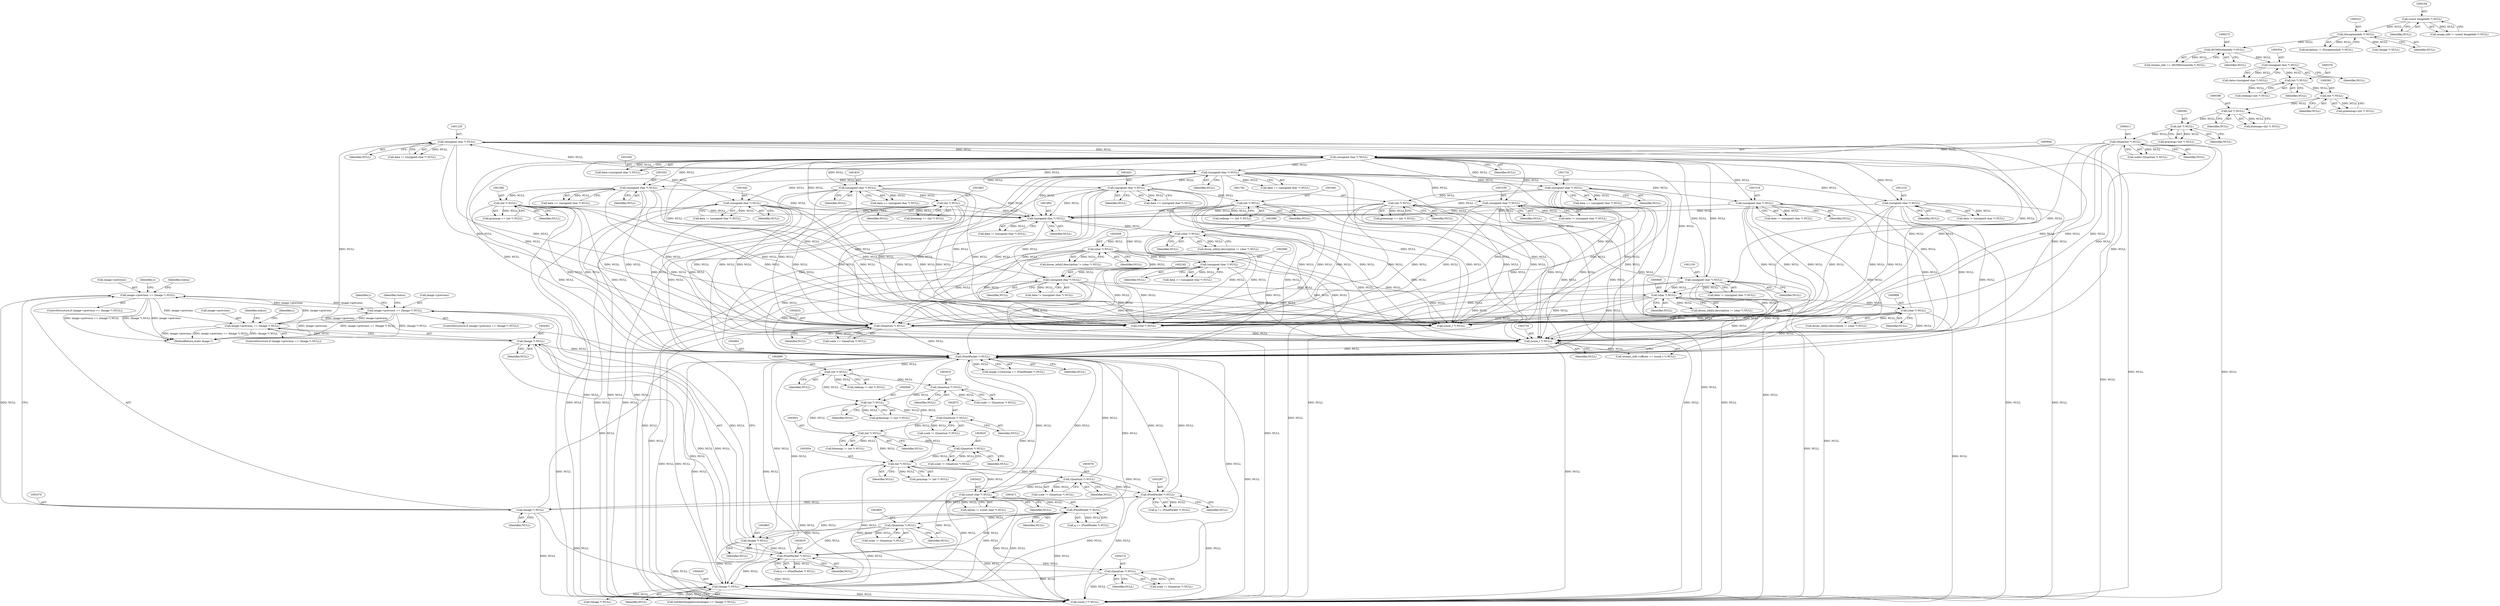 digraph "0_ImageMagick_f6e9d0d9955e85bdd7540b251cd50d598dacc5e6_8@pointer" {
"1003365" [label="(Call,image->previous == (Image *) NULL)"];
"1003860" [label="(Call,image->previous == (Image *) NULL)"];
"1004356" [label="(Call,image->previous == (Image *) NULL)"];
"1003365" [label="(Call,image->previous == (Image *) NULL)"];
"1003369" [label="(Call,(Image *) NULL)"];
"1003286" [label="(Call,(PixelPacket *) NULL)"];
"1003053" [label="(Call,(int *) NULL)"];
"1003024" [label="(Call,(Quantum *) NULL)"];
"1003000" [label="(Call,(int *) NULL)"];
"1002947" [label="(Call,(int *) NULL)"];
"1002918" [label="(Call,(Quantum *) NULL)"];
"1002894" [label="(Call,(int *) NULL)"];
"1002860" [label="(Call,(PixelPacket *) NULL)"];
"1001128" [label="(Call,(unsigned char *) NULL)"];
"1000943" [label="(Call,(unsigned char *) NULL)"];
"1002181" [label="(Call,(unsigned char *) NULL)"];
"1001964" [label="(Call,(unsigned char *) NULL)"];
"1001941" [label="(Call,(unsigned char *) NULL)"];
"1001044" [label="(Call,(unsigned char *) NULL)"];
"1001581" [label="(Call,(int *) NULL)"];
"1001551" [label="(Call,(unsigned char *) NULL)"];
"1001535" [label="(Call,(unsigned char *) NULL)"];
"1001761" [label="(Call,(int *) NULL)"];
"1001731" [label="(Call,(unsigned char *) NULL)"];
"1001832" [label="(Call,(unsigned char *) NULL)"];
"1001215" [label="(Call,(unsigned char *) NULL)"];
"1001518" [label="(Call,(unsigned char *) NULL)"];
"1001660" [label="(Call,(int *) NULL)"];
"1001630" [label="(Call,(unsigned char *) NULL)"];
"1001862" [label="(Call,(int *) NULL)"];
"1002089" [label="(Call,(unsigned char *) NULL)"];
"1002008" [label="(Call,(char *) NULL)"];
"1001979" [label="(Call,(char *) NULL)"];
"1001149" [label="(Call,(unsigned char *) NULL)"];
"1000410" [label="(Call,(Quantum *) NULL)"];
"1000390" [label="(Call,(int *) NULL)"];
"1000385" [label="(Call,(int *) NULL)"];
"1000380" [label="(Call,(int *) NULL)"];
"1000375" [label="(Call,(int *) NULL)"];
"1000353" [label="(Call,(unsigned char *) NULL)"];
"1000274" [label="(Call,(DCMStreamInfo *) NULL)"];
"1000220" [label="(Call,(ExceptionInfo *) NULL)"];
"1000193" [label="(Call,(const ImageInfo *) NULL)"];
"1000898" [label="(Call,(char *) NULL)"];
"1000848" [label="(Call,(char *) NULL)"];
"1003421" [label="(Call,(const char *) NULL)"];
"1003077" [label="(Call,(Quantum *) NULL)"];
"1004360" [label="(Call,(Image *) NULL)"];
"1003918" [label="(Call,(PixelPacket *) NULL)"];
"1003864" [label="(Call,(Image *) NULL)"];
"1003470" [label="(Call,(PixelPacket *) NULL)"];
"1003804" [label="(Call,(Quantum *) NULL)"];
"1004273" [label="(Call,(Quantum *) NULL)"];
"1002734" [label="(Call,(ssize_t *) NULL)"];
"1002622" [label="(Call,(Quantum *) NULL)"];
"1004442" [label="(Call,(Image *) NULL)"];
"1002971" [label="(Call,(Quantum *) NULL)"];
"1001217" [label="(Identifier,NULL)"];
"1000943" [label="(Call,(unsigned char *) NULL)"];
"1000195" [label="(Identifier,NULL)"];
"1004444" [label="(Identifier,NULL)"];
"1001941" [label="(Call,(unsigned char *) NULL)"];
"1000351" [label="(Call,data=(unsigned char *) NULL)"];
"1003371" [label="(Identifier,NULL)"];
"1001520" [label="(Identifier,NULL)"];
"1000387" [label="(Identifier,NULL)"];
"1004442" [label="(Call,(Image *) NULL)"];
"1001537" [label="(Identifier,NULL)"];
"1001215" [label="(Call,(unsigned char *) NULL)"];
"1000373" [label="(Call,redmap=(int *) NULL)"];
"1002856" [label="(Call,image->colormap == (PixelPacket *) NULL)"];
"1001579" [label="(Call,graymap == (int *) NULL)"];
"1000218" [label="(Call,exception != (ExceptionInfo *) NULL)"];
"1001763" [label="(Identifier,NULL)"];
"1001943" [label="(Identifier,NULL)"];
"1001130" [label="(Identifier,NULL)"];
"1000377" [label="(Identifier,NULL)"];
"1003802" [label="(Call,scale != (Quantum *) NULL)"];
"1001551" [label="(Call,(unsigned char *) NULL)"];
"1003284" [label="(Call,q == (PixelPacket *) NULL)"];
"1001979" [label="(Call,(char *) NULL)"];
"1003079" [label="(Identifier,NULL)"];
"1002916" [label="(Call,scale != (Quantum *) NULL)"];
"1003454" [label="(Identifier,y)"];
"1000410" [label="(Call,(Quantum *) NULL)"];
"1000272" [label="(Call,stream_info == (DCMStreamInfo *) NULL)"];
"1001966" [label="(Identifier,NULL)"];
"1000276" [label="(Identifier,NULL)"];
"1003075" [label="(Call,scale != (Quantum *) NULL)"];
"1002892" [label="(Call,redmap != (int *) NULL)"];
"1001147" [label="(Call,data != (unsigned char *) NULL)"];
"1001759" [label="(Call,greenmap == (int *) NULL)"];
"1001964" [label="(Call,(unsigned char *) NULL)"];
"1000392" [label="(Identifier,NULL)"];
"1000385" [label="(Call,(int *) NULL)"];
"1001973" [label="(Call,dicom_info[i].description != (char *) NULL)"];
"1003077" [label="(Call,(Quantum *) NULL)"];
"1000375" [label="(Call,(int *) NULL)"];
"1000191" [label="(Call,image_info != (const ImageInfo *) NULL)"];
"1001044" [label="(Call,(unsigned char *) NULL)"];
"1001632" [label="(Identifier,NULL)"];
"1003026" [label="(Identifier,NULL)"];
"1001042" [label="(Call,data == (unsigned char *) NULL)"];
"1000842" [label="(Call,dicom_info[i].description != (char *) NULL)"];
"1003918" [label="(Call,(PixelPacket *) NULL)"];
"1004360" [label="(Call,(Image *) NULL)"];
"1002998" [label="(Call,bluemap != (int *) NULL)"];
"1001731" [label="(Call,(unsigned char *) NULL)"];
"1003423" [label="(Identifier,NULL)"];
"1001761" [label="(Call,(int *) NULL)"];
"1001535" [label="(Call,(unsigned char *) NULL)"];
"1000941" [label="(Call,data=(unsigned char *) NULL)"];
"1002949" [label="(Identifier,NULL)"];
"1000193" [label="(Call,(const ImageInfo *) NULL)"];
"1003365" [label="(Call,image->previous == (Image *) NULL)"];
"1003916" [label="(Call,q == (PixelPacket *) NULL)"];
"1000390" [label="(Call,(int *) NULL)"];
"1003364" [label="(ControlStructure,if (image->previous == (Image *) NULL))"];
"1002089" [label="(Call,(unsigned char *) NULL)"];
"1001862" [label="(Call,(int *) NULL)"];
"1002969" [label="(Call,scale != (Quantum *) NULL)"];
"1002945" [label="(Call,greenmap != (int *) NULL)"];
"1000353" [label="(Call,(unsigned char *) NULL)"];
"1001864" [label="(Identifier,NULL)"];
"1003421" [label="(Call,(const char *) NULL)"];
"1001981" [label="(Identifier,NULL)"];
"1001658" [label="(Call,redmap == (int *) NULL)"];
"1000383" [label="(Call,bluemap=(int *) NULL)"];
"1004362" [label="(Identifier,NULL)"];
"1001832" [label="(Call,(unsigned char *) NULL)"];
"1000900" [label="(Identifier,NULL)"];
"1002620" [label="(Call,scale == (Quantum *) NULL)"];
"1000250" [label="(Call,(Image *) NULL)"];
"1002894" [label="(Call,(int *) NULL)"];
"1002008" [label="(Call,(char *) NULL)"];
"1000382" [label="(Identifier,NULL)"];
"1003806" [label="(Identifier,NULL)"];
"1000222" [label="(Identifier,NULL)"];
"1003804" [label="(Call,(Quantum *) NULL)"];
"1002392" [label="(Call,(void *) NULL)"];
"1003869" [label="(Identifier,status)"];
"1003920" [label="(Identifier,NULL)"];
"1001553" [label="(Identifier,NULL)"];
"1001046" [label="(Identifier,NULL)"];
"1003472" [label="(Identifier,NULL)"];
"1000850" [label="(Identifier,NULL)"];
"1003861" [label="(Call,image->previous)"];
"1003000" [label="(Call,(int *) NULL)"];
"1003022" [label="(Call,scale != (Quantum *) NULL)"];
"1001834" [label="(Identifier,NULL)"];
"1001860" [label="(Call,bluemap == (int *) NULL)"];
"1004355" [label="(ControlStructure,if (image->previous == (Image *) NULL))"];
"1001830" [label="(Call,data == (unsigned char *) NULL)"];
"1004365" [label="(Identifier,status)"];
"1000898" [label="(Call,(char *) NULL)"];
"1002947" [label="(Call,(int *) NULL)"];
"1001729" [label="(Call,data == (unsigned char *) NULL)"];
"1000274" [label="(Call,(DCMStreamInfo *) NULL)"];
"1002183" [label="(Identifier,NULL)"];
"1003002" [label="(Identifier,NULL)"];
"1003902" [label="(Identifier,y)"];
"1001128" [label="(Call,(unsigned char *) NULL)"];
"1002010" [label="(Identifier,NULL)"];
"1003419" [label="(Call,option != (const char *) NULL)"];
"1003286" [label="(Call,(PixelPacket *) NULL)"];
"1002860" [label="(Call,(PixelPacket *) NULL)"];
"1001126" [label="(Call,data != (unsigned char *) NULL)"];
"1003374" [label="(Identifier,status)"];
"1001581" [label="(Call,(int *) NULL)"];
"1001151" [label="(Identifier,NULL)"];
"1000408" [label="(Call,scale=(Quantum *) NULL)"];
"1000892" [label="(Call,dicom_info[i].description != (char *) NULL)"];
"1002002" [label="(Call,dicom_info[i].description != (char *) NULL)"];
"1004357" [label="(Call,image->previous)"];
"1002087" [label="(Call,data == (unsigned char *) NULL)"];
"1001660" [label="(Call,(int *) NULL)"];
"1002622" [label="(Call,(Quantum *) NULL)"];
"1001533" [label="(Call,data != (unsigned char *) NULL)"];
"1003468" [label="(Call,q == (PixelPacket *) NULL)"];
"1001518" [label="(Call,(unsigned char *) NULL)"];
"1000412" [label="(Identifier,NULL)"];
"1001583" [label="(Identifier,NULL)"];
"1002896" [label="(Identifier,NULL)"];
"1002973" [label="(Identifier,NULL)"];
"1003055" [label="(Identifier,NULL)"];
"1000848" [label="(Call,(char *) NULL)"];
"1001662" [label="(Identifier,NULL)"];
"1003288" [label="(Identifier,NULL)"];
"1004356" [label="(Call,image->previous == (Image *) NULL)"];
"1002179" [label="(Call,data != (unsigned char *) NULL)"];
"1003366" [label="(Call,image->previous)"];
"1003369" [label="(Call,(Image *) NULL)"];
"1000220" [label="(Call,(ExceptionInfo *) NULL)"];
"1004271" [label="(Call,scale != (Quantum *) NULL)"];
"1004563" [label="(MethodReturn,static Image *)"];
"1003860" [label="(Call,image->previous == (Image *) NULL)"];
"1000380" [label="(Call,(int *) NULL)"];
"1001962" [label="(Call,data != (unsigned char *) NULL)"];
"1002331" [label="(Call,(ssize_t *) NULL)"];
"1001213" [label="(Call,data != (unsigned char *) NULL)"];
"1002730" [label="(Call,stream_info->offsets == (ssize_t *) NULL)"];
"1001549" [label="(Call,data == (unsigned char *) NULL)"];
"1002624" [label="(Identifier,NULL)"];
"1003859" [label="(ControlStructure,if (image->previous == (Image *) NULL))"];
"1004275" [label="(Identifier,NULL)"];
"1002736" [label="(Identifier,NULL)"];
"1000355" [label="(Identifier,NULL)"];
"1000945" [label="(Identifier,NULL)"];
"1001733" [label="(Identifier,NULL)"];
"1000378" [label="(Call,greenmap=(int *) NULL)"];
"1004439" [label="(Call,GetNextImageInList(image) == (Image *) NULL)"];
"1003270" [label="(Identifier,y)"];
"1004477" [label="(Call,(ssize_t *) NULL)"];
"1003470" [label="(Call,(PixelPacket *) NULL)"];
"1002091" [label="(Identifier,NULL)"];
"1001149" [label="(Call,(unsigned char *) NULL)"];
"1003864" [label="(Call,(Image *) NULL)"];
"1000388" [label="(Call,graymap=(int *) NULL)"];
"1004451" [label="(Call,(Image *) NULL)"];
"1002862" [label="(Identifier,NULL)"];
"1003024" [label="(Call,(Quantum *) NULL)"];
"1002920" [label="(Identifier,NULL)"];
"1001630" [label="(Call,(unsigned char *) NULL)"];
"1002971" [label="(Call,(Quantum *) NULL)"];
"1001939" [label="(Call,data != (unsigned char *) NULL)"];
"1003866" [label="(Identifier,NULL)"];
"1001628" [label="(Call,data == (unsigned char *) NULL)"];
"1003053" [label="(Call,(int *) NULL)"];
"1002734" [label="(Call,(ssize_t *) NULL)"];
"1001516" [label="(Call,data != (unsigned char *) NULL)"];
"1003051" [label="(Call,graymap != (int *) NULL)"];
"1002181" [label="(Call,(unsigned char *) NULL)"];
"1002918" [label="(Call,(Quantum *) NULL)"];
"1004273" [label="(Call,(Quantum *) NULL)"];
"1003365" -> "1003364"  [label="AST: "];
"1003365" -> "1003369"  [label="CFG: "];
"1003366" -> "1003365"  [label="AST: "];
"1003369" -> "1003365"  [label="AST: "];
"1003374" -> "1003365"  [label="CFG: "];
"1003270" -> "1003365"  [label="CFG: "];
"1003365" -> "1004563"  [label="DDG: image->previous == (Image *) NULL"];
"1003365" -> "1004563"  [label="DDG: (Image *) NULL"];
"1003365" -> "1004563"  [label="DDG: image->previous"];
"1003860" -> "1003365"  [label="DDG: image->previous"];
"1004356" -> "1003365"  [label="DDG: image->previous"];
"1003369" -> "1003365"  [label="DDG: NULL"];
"1003365" -> "1003860"  [label="DDG: image->previous"];
"1003365" -> "1004356"  [label="DDG: image->previous"];
"1003860" -> "1003859"  [label="AST: "];
"1003860" -> "1003864"  [label="CFG: "];
"1003861" -> "1003860"  [label="AST: "];
"1003864" -> "1003860"  [label="AST: "];
"1003869" -> "1003860"  [label="CFG: "];
"1003454" -> "1003860"  [label="CFG: "];
"1003860" -> "1004563"  [label="DDG: image->previous"];
"1003860" -> "1004563"  [label="DDG: image->previous == (Image *) NULL"];
"1003860" -> "1004563"  [label="DDG: (Image *) NULL"];
"1004356" -> "1003860"  [label="DDG: image->previous"];
"1003864" -> "1003860"  [label="DDG: NULL"];
"1003860" -> "1004356"  [label="DDG: image->previous"];
"1004356" -> "1004355"  [label="AST: "];
"1004356" -> "1004360"  [label="CFG: "];
"1004357" -> "1004356"  [label="AST: "];
"1004360" -> "1004356"  [label="AST: "];
"1004365" -> "1004356"  [label="CFG: "];
"1003902" -> "1004356"  [label="CFG: "];
"1004356" -> "1004563"  [label="DDG: image->previous == (Image *) NULL"];
"1004356" -> "1004563"  [label="DDG: (Image *) NULL"];
"1004356" -> "1004563"  [label="DDG: image->previous"];
"1004360" -> "1004356"  [label="DDG: NULL"];
"1003369" -> "1003371"  [label="CFG: "];
"1003370" -> "1003369"  [label="AST: "];
"1003371" -> "1003369"  [label="AST: "];
"1003369" -> "1002860"  [label="DDG: NULL"];
"1003369" -> "1003286"  [label="DDG: NULL"];
"1003286" -> "1003369"  [label="DDG: NULL"];
"1003369" -> "1004442"  [label="DDG: NULL"];
"1003369" -> "1004477"  [label="DDG: NULL"];
"1003286" -> "1003284"  [label="AST: "];
"1003286" -> "1003288"  [label="CFG: "];
"1003287" -> "1003286"  [label="AST: "];
"1003288" -> "1003286"  [label="AST: "];
"1003284" -> "1003286"  [label="CFG: "];
"1003286" -> "1002860"  [label="DDG: NULL"];
"1003286" -> "1003284"  [label="DDG: NULL"];
"1003053" -> "1003286"  [label="DDG: NULL"];
"1002860" -> "1003286"  [label="DDG: NULL"];
"1003077" -> "1003286"  [label="DDG: NULL"];
"1003286" -> "1004442"  [label="DDG: NULL"];
"1003286" -> "1004477"  [label="DDG: NULL"];
"1003053" -> "1003051"  [label="AST: "];
"1003053" -> "1003055"  [label="CFG: "];
"1003054" -> "1003053"  [label="AST: "];
"1003055" -> "1003053"  [label="AST: "];
"1003051" -> "1003053"  [label="CFG: "];
"1003053" -> "1002860"  [label="DDG: NULL"];
"1003053" -> "1003051"  [label="DDG: NULL"];
"1003024" -> "1003053"  [label="DDG: NULL"];
"1003000" -> "1003053"  [label="DDG: NULL"];
"1003053" -> "1003077"  [label="DDG: NULL"];
"1003053" -> "1003421"  [label="DDG: NULL"];
"1003053" -> "1004442"  [label="DDG: NULL"];
"1003053" -> "1004477"  [label="DDG: NULL"];
"1003024" -> "1003022"  [label="AST: "];
"1003024" -> "1003026"  [label="CFG: "];
"1003025" -> "1003024"  [label="AST: "];
"1003026" -> "1003024"  [label="AST: "];
"1003022" -> "1003024"  [label="CFG: "];
"1003024" -> "1003022"  [label="DDG: NULL"];
"1003000" -> "1003024"  [label="DDG: NULL"];
"1003000" -> "1002998"  [label="AST: "];
"1003000" -> "1003002"  [label="CFG: "];
"1003001" -> "1003000"  [label="AST: "];
"1003002" -> "1003000"  [label="AST: "];
"1002998" -> "1003000"  [label="CFG: "];
"1003000" -> "1002998"  [label="DDG: NULL"];
"1002947" -> "1003000"  [label="DDG: NULL"];
"1002971" -> "1003000"  [label="DDG: NULL"];
"1002947" -> "1002945"  [label="AST: "];
"1002947" -> "1002949"  [label="CFG: "];
"1002948" -> "1002947"  [label="AST: "];
"1002949" -> "1002947"  [label="AST: "];
"1002945" -> "1002947"  [label="CFG: "];
"1002947" -> "1002945"  [label="DDG: NULL"];
"1002918" -> "1002947"  [label="DDG: NULL"];
"1002894" -> "1002947"  [label="DDG: NULL"];
"1002947" -> "1002971"  [label="DDG: NULL"];
"1002918" -> "1002916"  [label="AST: "];
"1002918" -> "1002920"  [label="CFG: "];
"1002919" -> "1002918"  [label="AST: "];
"1002920" -> "1002918"  [label="AST: "];
"1002916" -> "1002918"  [label="CFG: "];
"1002918" -> "1002916"  [label="DDG: NULL"];
"1002894" -> "1002918"  [label="DDG: NULL"];
"1002894" -> "1002892"  [label="AST: "];
"1002894" -> "1002896"  [label="CFG: "];
"1002895" -> "1002894"  [label="AST: "];
"1002896" -> "1002894"  [label="AST: "];
"1002892" -> "1002894"  [label="CFG: "];
"1002894" -> "1002892"  [label="DDG: NULL"];
"1002860" -> "1002894"  [label="DDG: NULL"];
"1002860" -> "1002856"  [label="AST: "];
"1002860" -> "1002862"  [label="CFG: "];
"1002861" -> "1002860"  [label="AST: "];
"1002862" -> "1002860"  [label="AST: "];
"1002856" -> "1002860"  [label="CFG: "];
"1002860" -> "1002856"  [label="DDG: NULL"];
"1001128" -> "1002860"  [label="DDG: NULL"];
"1003421" -> "1002860"  [label="DDG: NULL"];
"1000410" -> "1002860"  [label="DDG: NULL"];
"1001581" -> "1002860"  [label="DDG: NULL"];
"1001832" -> "1002860"  [label="DDG: NULL"];
"1004360" -> "1002860"  [label="DDG: NULL"];
"1003804" -> "1002860"  [label="DDG: NULL"];
"1002734" -> "1002860"  [label="DDG: NULL"];
"1004442" -> "1002860"  [label="DDG: NULL"];
"1001215" -> "1002860"  [label="DDG: NULL"];
"1001731" -> "1002860"  [label="DDG: NULL"];
"1001941" -> "1002860"  [label="DDG: NULL"];
"1002181" -> "1002860"  [label="DDG: NULL"];
"1002089" -> "1002860"  [label="DDG: NULL"];
"1003918" -> "1002860"  [label="DDG: NULL"];
"1000848" -> "1002860"  [label="DDG: NULL"];
"1001518" -> "1002860"  [label="DDG: NULL"];
"1001660" -> "1002860"  [label="DDG: NULL"];
"1003864" -> "1002860"  [label="DDG: NULL"];
"1001149" -> "1002860"  [label="DDG: NULL"];
"1002008" -> "1002860"  [label="DDG: NULL"];
"1001862" -> "1002860"  [label="DDG: NULL"];
"1001630" -> "1002860"  [label="DDG: NULL"];
"1001535" -> "1002860"  [label="DDG: NULL"];
"1004273" -> "1002860"  [label="DDG: NULL"];
"1001761" -> "1002860"  [label="DDG: NULL"];
"1003470" -> "1002860"  [label="DDG: NULL"];
"1002622" -> "1002860"  [label="DDG: NULL"];
"1000898" -> "1002860"  [label="DDG: NULL"];
"1001979" -> "1002860"  [label="DDG: NULL"];
"1000943" -> "1002860"  [label="DDG: NULL"];
"1003077" -> "1002860"  [label="DDG: NULL"];
"1001044" -> "1002860"  [label="DDG: NULL"];
"1001551" -> "1002860"  [label="DDG: NULL"];
"1002860" -> "1003421"  [label="DDG: NULL"];
"1002860" -> "1004442"  [label="DDG: NULL"];
"1002860" -> "1004477"  [label="DDG: NULL"];
"1001128" -> "1001126"  [label="AST: "];
"1001128" -> "1001130"  [label="CFG: "];
"1001129" -> "1001128"  [label="AST: "];
"1001130" -> "1001128"  [label="AST: "];
"1001126" -> "1001128"  [label="CFG: "];
"1001128" -> "1000848"  [label="DDG: NULL"];
"1001128" -> "1000943"  [label="DDG: NULL"];
"1001128" -> "1001126"  [label="DDG: NULL"];
"1000943" -> "1001128"  [label="DDG: NULL"];
"1001044" -> "1001128"  [label="DDG: NULL"];
"1001128" -> "1002331"  [label="DDG: NULL"];
"1001128" -> "1002392"  [label="DDG: NULL"];
"1001128" -> "1002622"  [label="DDG: NULL"];
"1001128" -> "1002734"  [label="DDG: NULL"];
"1001128" -> "1004477"  [label="DDG: NULL"];
"1000943" -> "1000941"  [label="AST: "];
"1000943" -> "1000945"  [label="CFG: "];
"1000944" -> "1000943"  [label="AST: "];
"1000945" -> "1000943"  [label="AST: "];
"1000941" -> "1000943"  [label="CFG: "];
"1000943" -> "1000848"  [label="DDG: NULL"];
"1000943" -> "1000941"  [label="DDG: NULL"];
"1002181" -> "1000943"  [label="DDG: NULL"];
"1001149" -> "1000943"  [label="DDG: NULL"];
"1000410" -> "1000943"  [label="DDG: NULL"];
"1000898" -> "1000943"  [label="DDG: NULL"];
"1000943" -> "1001044"  [label="DDG: NULL"];
"1000943" -> "1001149"  [label="DDG: NULL"];
"1000943" -> "1001215"  [label="DDG: NULL"];
"1000943" -> "1001518"  [label="DDG: NULL"];
"1000943" -> "1001535"  [label="DDG: NULL"];
"1000943" -> "1001551"  [label="DDG: NULL"];
"1000943" -> "1001630"  [label="DDG: NULL"];
"1000943" -> "1001731"  [label="DDG: NULL"];
"1000943" -> "1001832"  [label="DDG: NULL"];
"1000943" -> "1001941"  [label="DDG: NULL"];
"1000943" -> "1001964"  [label="DDG: NULL"];
"1000943" -> "1002331"  [label="DDG: NULL"];
"1000943" -> "1002392"  [label="DDG: NULL"];
"1000943" -> "1002622"  [label="DDG: NULL"];
"1000943" -> "1002734"  [label="DDG: NULL"];
"1000943" -> "1004477"  [label="DDG: NULL"];
"1002181" -> "1002179"  [label="AST: "];
"1002181" -> "1002183"  [label="CFG: "];
"1002182" -> "1002181"  [label="AST: "];
"1002183" -> "1002181"  [label="AST: "];
"1002179" -> "1002181"  [label="CFG: "];
"1002181" -> "1000848"  [label="DDG: NULL"];
"1002181" -> "1002179"  [label="DDG: NULL"];
"1001964" -> "1002181"  [label="DDG: NULL"];
"1002089" -> "1002181"  [label="DDG: NULL"];
"1002008" -> "1002181"  [label="DDG: NULL"];
"1002181" -> "1002331"  [label="DDG: NULL"];
"1002181" -> "1002392"  [label="DDG: NULL"];
"1002181" -> "1002622"  [label="DDG: NULL"];
"1002181" -> "1002734"  [label="DDG: NULL"];
"1002181" -> "1004477"  [label="DDG: NULL"];
"1001964" -> "1001962"  [label="AST: "];
"1001964" -> "1001966"  [label="CFG: "];
"1001965" -> "1001964"  [label="AST: "];
"1001966" -> "1001964"  [label="AST: "];
"1001962" -> "1001964"  [label="CFG: "];
"1001964" -> "1001962"  [label="DDG: NULL"];
"1001941" -> "1001964"  [label="DDG: NULL"];
"1001581" -> "1001964"  [label="DDG: NULL"];
"1001535" -> "1001964"  [label="DDG: NULL"];
"1001761" -> "1001964"  [label="DDG: NULL"];
"1001832" -> "1001964"  [label="DDG: NULL"];
"1001215" -> "1001964"  [label="DDG: NULL"];
"1001731" -> "1001964"  [label="DDG: NULL"];
"1001518" -> "1001964"  [label="DDG: NULL"];
"1001660" -> "1001964"  [label="DDG: NULL"];
"1001862" -> "1001964"  [label="DDG: NULL"];
"1001630" -> "1001964"  [label="DDG: NULL"];
"1001044" -> "1001964"  [label="DDG: NULL"];
"1001551" -> "1001964"  [label="DDG: NULL"];
"1001964" -> "1001979"  [label="DDG: NULL"];
"1001964" -> "1002089"  [label="DDG: NULL"];
"1001941" -> "1001939"  [label="AST: "];
"1001941" -> "1001943"  [label="CFG: "];
"1001942" -> "1001941"  [label="AST: "];
"1001943" -> "1001941"  [label="AST: "];
"1001939" -> "1001941"  [label="CFG: "];
"1001941" -> "1001939"  [label="DDG: NULL"];
"1001044" -> "1001941"  [label="DDG: NULL"];
"1001941" -> "1002331"  [label="DDG: NULL"];
"1001941" -> "1002392"  [label="DDG: NULL"];
"1001941" -> "1002622"  [label="DDG: NULL"];
"1001941" -> "1002734"  [label="DDG: NULL"];
"1001941" -> "1004477"  [label="DDG: NULL"];
"1001044" -> "1001042"  [label="AST: "];
"1001044" -> "1001046"  [label="CFG: "];
"1001045" -> "1001044"  [label="AST: "];
"1001046" -> "1001044"  [label="AST: "];
"1001042" -> "1001044"  [label="CFG: "];
"1001044" -> "1001042"  [label="DDG: NULL"];
"1001044" -> "1001149"  [label="DDG: NULL"];
"1001044" -> "1001215"  [label="DDG: NULL"];
"1001044" -> "1001518"  [label="DDG: NULL"];
"1001044" -> "1001535"  [label="DDG: NULL"];
"1001044" -> "1001551"  [label="DDG: NULL"];
"1001044" -> "1001630"  [label="DDG: NULL"];
"1001044" -> "1001731"  [label="DDG: NULL"];
"1001044" -> "1001832"  [label="DDG: NULL"];
"1001044" -> "1002331"  [label="DDG: NULL"];
"1001044" -> "1002392"  [label="DDG: NULL"];
"1001044" -> "1002622"  [label="DDG: NULL"];
"1001044" -> "1002734"  [label="DDG: NULL"];
"1001044" -> "1004477"  [label="DDG: NULL"];
"1001581" -> "1001579"  [label="AST: "];
"1001581" -> "1001583"  [label="CFG: "];
"1001582" -> "1001581"  [label="AST: "];
"1001583" -> "1001581"  [label="AST: "];
"1001579" -> "1001581"  [label="CFG: "];
"1001581" -> "1001579"  [label="DDG: NULL"];
"1001551" -> "1001581"  [label="DDG: NULL"];
"1001581" -> "1002331"  [label="DDG: NULL"];
"1001581" -> "1002392"  [label="DDG: NULL"];
"1001581" -> "1002622"  [label="DDG: NULL"];
"1001581" -> "1002734"  [label="DDG: NULL"];
"1001581" -> "1004477"  [label="DDG: NULL"];
"1001551" -> "1001549"  [label="AST: "];
"1001551" -> "1001553"  [label="CFG: "];
"1001552" -> "1001551"  [label="AST: "];
"1001553" -> "1001551"  [label="AST: "];
"1001549" -> "1001551"  [label="CFG: "];
"1001551" -> "1001549"  [label="DDG: NULL"];
"1001551" -> "1002331"  [label="DDG: NULL"];
"1001551" -> "1002392"  [label="DDG: NULL"];
"1001551" -> "1002622"  [label="DDG: NULL"];
"1001551" -> "1002734"  [label="DDG: NULL"];
"1001551" -> "1004477"  [label="DDG: NULL"];
"1001535" -> "1001533"  [label="AST: "];
"1001535" -> "1001537"  [label="CFG: "];
"1001536" -> "1001535"  [label="AST: "];
"1001537" -> "1001535"  [label="AST: "];
"1001533" -> "1001535"  [label="CFG: "];
"1001535" -> "1001533"  [label="DDG: NULL"];
"1001535" -> "1002331"  [label="DDG: NULL"];
"1001535" -> "1002392"  [label="DDG: NULL"];
"1001535" -> "1002622"  [label="DDG: NULL"];
"1001535" -> "1002734"  [label="DDG: NULL"];
"1001535" -> "1004477"  [label="DDG: NULL"];
"1001761" -> "1001759"  [label="AST: "];
"1001761" -> "1001763"  [label="CFG: "];
"1001762" -> "1001761"  [label="AST: "];
"1001763" -> "1001761"  [label="AST: "];
"1001759" -> "1001761"  [label="CFG: "];
"1001761" -> "1001759"  [label="DDG: NULL"];
"1001731" -> "1001761"  [label="DDG: NULL"];
"1001761" -> "1002331"  [label="DDG: NULL"];
"1001761" -> "1002392"  [label="DDG: NULL"];
"1001761" -> "1002622"  [label="DDG: NULL"];
"1001761" -> "1002734"  [label="DDG: NULL"];
"1001761" -> "1004477"  [label="DDG: NULL"];
"1001731" -> "1001729"  [label="AST: "];
"1001731" -> "1001733"  [label="CFG: "];
"1001732" -> "1001731"  [label="AST: "];
"1001733" -> "1001731"  [label="AST: "];
"1001729" -> "1001731"  [label="CFG: "];
"1001731" -> "1001729"  [label="DDG: NULL"];
"1001731" -> "1002331"  [label="DDG: NULL"];
"1001731" -> "1002392"  [label="DDG: NULL"];
"1001731" -> "1002622"  [label="DDG: NULL"];
"1001731" -> "1002734"  [label="DDG: NULL"];
"1001731" -> "1004477"  [label="DDG: NULL"];
"1001832" -> "1001830"  [label="AST: "];
"1001832" -> "1001834"  [label="CFG: "];
"1001833" -> "1001832"  [label="AST: "];
"1001834" -> "1001832"  [label="AST: "];
"1001830" -> "1001832"  [label="CFG: "];
"1001832" -> "1001830"  [label="DDG: NULL"];
"1001832" -> "1001862"  [label="DDG: NULL"];
"1001832" -> "1002331"  [label="DDG: NULL"];
"1001832" -> "1002392"  [label="DDG: NULL"];
"1001832" -> "1002622"  [label="DDG: NULL"];
"1001832" -> "1002734"  [label="DDG: NULL"];
"1001832" -> "1004477"  [label="DDG: NULL"];
"1001215" -> "1001213"  [label="AST: "];
"1001215" -> "1001217"  [label="CFG: "];
"1001216" -> "1001215"  [label="AST: "];
"1001217" -> "1001215"  [label="AST: "];
"1001213" -> "1001215"  [label="CFG: "];
"1001215" -> "1001213"  [label="DDG: NULL"];
"1001215" -> "1002331"  [label="DDG: NULL"];
"1001215" -> "1002392"  [label="DDG: NULL"];
"1001215" -> "1002622"  [label="DDG: NULL"];
"1001215" -> "1002734"  [label="DDG: NULL"];
"1001215" -> "1004477"  [label="DDG: NULL"];
"1001518" -> "1001516"  [label="AST: "];
"1001518" -> "1001520"  [label="CFG: "];
"1001519" -> "1001518"  [label="AST: "];
"1001520" -> "1001518"  [label="AST: "];
"1001516" -> "1001518"  [label="CFG: "];
"1001518" -> "1001516"  [label="DDG: NULL"];
"1001518" -> "1002331"  [label="DDG: NULL"];
"1001518" -> "1002392"  [label="DDG: NULL"];
"1001518" -> "1002622"  [label="DDG: NULL"];
"1001518" -> "1002734"  [label="DDG: NULL"];
"1001518" -> "1004477"  [label="DDG: NULL"];
"1001660" -> "1001658"  [label="AST: "];
"1001660" -> "1001662"  [label="CFG: "];
"1001661" -> "1001660"  [label="AST: "];
"1001662" -> "1001660"  [label="AST: "];
"1001658" -> "1001660"  [label="CFG: "];
"1001660" -> "1001658"  [label="DDG: NULL"];
"1001630" -> "1001660"  [label="DDG: NULL"];
"1001660" -> "1002331"  [label="DDG: NULL"];
"1001660" -> "1002392"  [label="DDG: NULL"];
"1001660" -> "1002622"  [label="DDG: NULL"];
"1001660" -> "1002734"  [label="DDG: NULL"];
"1001660" -> "1004477"  [label="DDG: NULL"];
"1001630" -> "1001628"  [label="AST: "];
"1001630" -> "1001632"  [label="CFG: "];
"1001631" -> "1001630"  [label="AST: "];
"1001632" -> "1001630"  [label="AST: "];
"1001628" -> "1001630"  [label="CFG: "];
"1001630" -> "1001628"  [label="DDG: NULL"];
"1001630" -> "1002331"  [label="DDG: NULL"];
"1001630" -> "1002392"  [label="DDG: NULL"];
"1001630" -> "1002622"  [label="DDG: NULL"];
"1001630" -> "1002734"  [label="DDG: NULL"];
"1001630" -> "1004477"  [label="DDG: NULL"];
"1001862" -> "1001860"  [label="AST: "];
"1001862" -> "1001864"  [label="CFG: "];
"1001863" -> "1001862"  [label="AST: "];
"1001864" -> "1001862"  [label="AST: "];
"1001860" -> "1001862"  [label="CFG: "];
"1001862" -> "1001860"  [label="DDG: NULL"];
"1001862" -> "1002331"  [label="DDG: NULL"];
"1001862" -> "1002392"  [label="DDG: NULL"];
"1001862" -> "1002622"  [label="DDG: NULL"];
"1001862" -> "1002734"  [label="DDG: NULL"];
"1001862" -> "1004477"  [label="DDG: NULL"];
"1002089" -> "1002087"  [label="AST: "];
"1002089" -> "1002091"  [label="CFG: "];
"1002090" -> "1002089"  [label="AST: "];
"1002091" -> "1002089"  [label="AST: "];
"1002087" -> "1002089"  [label="CFG: "];
"1002089" -> "1002087"  [label="DDG: NULL"];
"1002008" -> "1002089"  [label="DDG: NULL"];
"1002089" -> "1002331"  [label="DDG: NULL"];
"1002089" -> "1002392"  [label="DDG: NULL"];
"1002089" -> "1002622"  [label="DDG: NULL"];
"1002089" -> "1002734"  [label="DDG: NULL"];
"1002089" -> "1004477"  [label="DDG: NULL"];
"1002008" -> "1002002"  [label="AST: "];
"1002008" -> "1002010"  [label="CFG: "];
"1002009" -> "1002008"  [label="AST: "];
"1002010" -> "1002008"  [label="AST: "];
"1002002" -> "1002008"  [label="CFG: "];
"1002008" -> "1002002"  [label="DDG: NULL"];
"1001979" -> "1002008"  [label="DDG: NULL"];
"1002008" -> "1002331"  [label="DDG: NULL"];
"1002008" -> "1002392"  [label="DDG: NULL"];
"1002008" -> "1002622"  [label="DDG: NULL"];
"1002008" -> "1002734"  [label="DDG: NULL"];
"1002008" -> "1004477"  [label="DDG: NULL"];
"1001979" -> "1001973"  [label="AST: "];
"1001979" -> "1001981"  [label="CFG: "];
"1001980" -> "1001979"  [label="AST: "];
"1001981" -> "1001979"  [label="AST: "];
"1001973" -> "1001979"  [label="CFG: "];
"1001979" -> "1001973"  [label="DDG: NULL"];
"1001979" -> "1002331"  [label="DDG: NULL"];
"1001979" -> "1002392"  [label="DDG: NULL"];
"1001979" -> "1002622"  [label="DDG: NULL"];
"1001979" -> "1002734"  [label="DDG: NULL"];
"1001979" -> "1004477"  [label="DDG: NULL"];
"1001149" -> "1001147"  [label="AST: "];
"1001149" -> "1001151"  [label="CFG: "];
"1001150" -> "1001149"  [label="AST: "];
"1001151" -> "1001149"  [label="AST: "];
"1001147" -> "1001149"  [label="CFG: "];
"1001149" -> "1000848"  [label="DDG: NULL"];
"1001149" -> "1001147"  [label="DDG: NULL"];
"1001149" -> "1002331"  [label="DDG: NULL"];
"1001149" -> "1002392"  [label="DDG: NULL"];
"1001149" -> "1002622"  [label="DDG: NULL"];
"1001149" -> "1002734"  [label="DDG: NULL"];
"1001149" -> "1004477"  [label="DDG: NULL"];
"1000410" -> "1000408"  [label="AST: "];
"1000410" -> "1000412"  [label="CFG: "];
"1000411" -> "1000410"  [label="AST: "];
"1000412" -> "1000410"  [label="AST: "];
"1000408" -> "1000410"  [label="CFG: "];
"1000410" -> "1000408"  [label="DDG: NULL"];
"1000390" -> "1000410"  [label="DDG: NULL"];
"1000410" -> "1000848"  [label="DDG: NULL"];
"1000410" -> "1002331"  [label="DDG: NULL"];
"1000410" -> "1002392"  [label="DDG: NULL"];
"1000410" -> "1002622"  [label="DDG: NULL"];
"1000410" -> "1002734"  [label="DDG: NULL"];
"1000410" -> "1004477"  [label="DDG: NULL"];
"1000390" -> "1000388"  [label="AST: "];
"1000390" -> "1000392"  [label="CFG: "];
"1000391" -> "1000390"  [label="AST: "];
"1000392" -> "1000390"  [label="AST: "];
"1000388" -> "1000390"  [label="CFG: "];
"1000390" -> "1000388"  [label="DDG: NULL"];
"1000385" -> "1000390"  [label="DDG: NULL"];
"1000385" -> "1000383"  [label="AST: "];
"1000385" -> "1000387"  [label="CFG: "];
"1000386" -> "1000385"  [label="AST: "];
"1000387" -> "1000385"  [label="AST: "];
"1000383" -> "1000385"  [label="CFG: "];
"1000385" -> "1000383"  [label="DDG: NULL"];
"1000380" -> "1000385"  [label="DDG: NULL"];
"1000380" -> "1000378"  [label="AST: "];
"1000380" -> "1000382"  [label="CFG: "];
"1000381" -> "1000380"  [label="AST: "];
"1000382" -> "1000380"  [label="AST: "];
"1000378" -> "1000380"  [label="CFG: "];
"1000380" -> "1000378"  [label="DDG: NULL"];
"1000375" -> "1000380"  [label="DDG: NULL"];
"1000375" -> "1000373"  [label="AST: "];
"1000375" -> "1000377"  [label="CFG: "];
"1000376" -> "1000375"  [label="AST: "];
"1000377" -> "1000375"  [label="AST: "];
"1000373" -> "1000375"  [label="CFG: "];
"1000375" -> "1000373"  [label="DDG: NULL"];
"1000353" -> "1000375"  [label="DDG: NULL"];
"1000353" -> "1000351"  [label="AST: "];
"1000353" -> "1000355"  [label="CFG: "];
"1000354" -> "1000353"  [label="AST: "];
"1000355" -> "1000353"  [label="AST: "];
"1000351" -> "1000353"  [label="CFG: "];
"1000353" -> "1000351"  [label="DDG: NULL"];
"1000274" -> "1000353"  [label="DDG: NULL"];
"1000274" -> "1000272"  [label="AST: "];
"1000274" -> "1000276"  [label="CFG: "];
"1000275" -> "1000274"  [label="AST: "];
"1000276" -> "1000274"  [label="AST: "];
"1000272" -> "1000274"  [label="CFG: "];
"1000274" -> "1000272"  [label="DDG: NULL"];
"1000220" -> "1000274"  [label="DDG: NULL"];
"1000220" -> "1000218"  [label="AST: "];
"1000220" -> "1000222"  [label="CFG: "];
"1000221" -> "1000220"  [label="AST: "];
"1000222" -> "1000220"  [label="AST: "];
"1000218" -> "1000220"  [label="CFG: "];
"1000220" -> "1000218"  [label="DDG: NULL"];
"1000193" -> "1000220"  [label="DDG: NULL"];
"1000220" -> "1000250"  [label="DDG: NULL"];
"1000193" -> "1000191"  [label="AST: "];
"1000193" -> "1000195"  [label="CFG: "];
"1000194" -> "1000193"  [label="AST: "];
"1000195" -> "1000193"  [label="AST: "];
"1000191" -> "1000193"  [label="CFG: "];
"1000193" -> "1000191"  [label="DDG: NULL"];
"1000898" -> "1000892"  [label="AST: "];
"1000898" -> "1000900"  [label="CFG: "];
"1000899" -> "1000898"  [label="AST: "];
"1000900" -> "1000898"  [label="AST: "];
"1000892" -> "1000898"  [label="CFG: "];
"1000898" -> "1000892"  [label="DDG: NULL"];
"1000848" -> "1000898"  [label="DDG: NULL"];
"1000898" -> "1002331"  [label="DDG: NULL"];
"1000898" -> "1002392"  [label="DDG: NULL"];
"1000898" -> "1002622"  [label="DDG: NULL"];
"1000898" -> "1002734"  [label="DDG: NULL"];
"1000898" -> "1004477"  [label="DDG: NULL"];
"1000848" -> "1000842"  [label="AST: "];
"1000848" -> "1000850"  [label="CFG: "];
"1000849" -> "1000848"  [label="AST: "];
"1000850" -> "1000848"  [label="AST: "];
"1000842" -> "1000848"  [label="CFG: "];
"1000848" -> "1000842"  [label="DDG: NULL"];
"1000848" -> "1002331"  [label="DDG: NULL"];
"1000848" -> "1002392"  [label="DDG: NULL"];
"1000848" -> "1002622"  [label="DDG: NULL"];
"1000848" -> "1002734"  [label="DDG: NULL"];
"1000848" -> "1004477"  [label="DDG: NULL"];
"1003421" -> "1003419"  [label="AST: "];
"1003421" -> "1003423"  [label="CFG: "];
"1003422" -> "1003421"  [label="AST: "];
"1003423" -> "1003421"  [label="AST: "];
"1003419" -> "1003421"  [label="CFG: "];
"1003421" -> "1003419"  [label="DDG: NULL"];
"1003077" -> "1003421"  [label="DDG: NULL"];
"1003421" -> "1003470"  [label="DDG: NULL"];
"1003421" -> "1003918"  [label="DDG: NULL"];
"1003421" -> "1004442"  [label="DDG: NULL"];
"1003421" -> "1004477"  [label="DDG: NULL"];
"1003077" -> "1003075"  [label="AST: "];
"1003077" -> "1003079"  [label="CFG: "];
"1003078" -> "1003077"  [label="AST: "];
"1003079" -> "1003077"  [label="AST: "];
"1003075" -> "1003077"  [label="CFG: "];
"1003077" -> "1003075"  [label="DDG: NULL"];
"1003077" -> "1004442"  [label="DDG: NULL"];
"1003077" -> "1004477"  [label="DDG: NULL"];
"1004360" -> "1004362"  [label="CFG: "];
"1004361" -> "1004360"  [label="AST: "];
"1004362" -> "1004360"  [label="AST: "];
"1004360" -> "1003918"  [label="DDG: NULL"];
"1003918" -> "1004360"  [label="DDG: NULL"];
"1004273" -> "1004360"  [label="DDG: NULL"];
"1004360" -> "1004442"  [label="DDG: NULL"];
"1004360" -> "1004477"  [label="DDG: NULL"];
"1003918" -> "1003916"  [label="AST: "];
"1003918" -> "1003920"  [label="CFG: "];
"1003919" -> "1003918"  [label="AST: "];
"1003920" -> "1003918"  [label="AST: "];
"1003916" -> "1003918"  [label="CFG: "];
"1003918" -> "1003916"  [label="DDG: NULL"];
"1003864" -> "1003918"  [label="DDG: NULL"];
"1003470" -> "1003918"  [label="DDG: NULL"];
"1003804" -> "1003918"  [label="DDG: NULL"];
"1003918" -> "1004273"  [label="DDG: NULL"];
"1003918" -> "1004442"  [label="DDG: NULL"];
"1003918" -> "1004477"  [label="DDG: NULL"];
"1003864" -> "1003866"  [label="CFG: "];
"1003865" -> "1003864"  [label="AST: "];
"1003866" -> "1003864"  [label="AST: "];
"1003864" -> "1003470"  [label="DDG: NULL"];
"1003470" -> "1003864"  [label="DDG: NULL"];
"1003804" -> "1003864"  [label="DDG: NULL"];
"1003864" -> "1004442"  [label="DDG: NULL"];
"1003864" -> "1004477"  [label="DDG: NULL"];
"1003470" -> "1003468"  [label="AST: "];
"1003470" -> "1003472"  [label="CFG: "];
"1003471" -> "1003470"  [label="AST: "];
"1003472" -> "1003470"  [label="AST: "];
"1003468" -> "1003470"  [label="CFG: "];
"1003470" -> "1003468"  [label="DDG: NULL"];
"1003470" -> "1003804"  [label="DDG: NULL"];
"1003470" -> "1004442"  [label="DDG: NULL"];
"1003470" -> "1004477"  [label="DDG: NULL"];
"1003804" -> "1003802"  [label="AST: "];
"1003804" -> "1003806"  [label="CFG: "];
"1003805" -> "1003804"  [label="AST: "];
"1003806" -> "1003804"  [label="AST: "];
"1003802" -> "1003804"  [label="CFG: "];
"1003804" -> "1003802"  [label="DDG: NULL"];
"1003804" -> "1004442"  [label="DDG: NULL"];
"1003804" -> "1004477"  [label="DDG: NULL"];
"1004273" -> "1004271"  [label="AST: "];
"1004273" -> "1004275"  [label="CFG: "];
"1004274" -> "1004273"  [label="AST: "];
"1004275" -> "1004273"  [label="AST: "];
"1004271" -> "1004273"  [label="CFG: "];
"1004273" -> "1004271"  [label="DDG: NULL"];
"1004273" -> "1004442"  [label="DDG: NULL"];
"1004273" -> "1004477"  [label="DDG: NULL"];
"1002734" -> "1002730"  [label="AST: "];
"1002734" -> "1002736"  [label="CFG: "];
"1002735" -> "1002734"  [label="AST: "];
"1002736" -> "1002734"  [label="AST: "];
"1002730" -> "1002734"  [label="CFG: "];
"1002734" -> "1002730"  [label="DDG: NULL"];
"1002622" -> "1002734"  [label="DDG: NULL"];
"1002734" -> "1004477"  [label="DDG: NULL"];
"1002622" -> "1002620"  [label="AST: "];
"1002622" -> "1002624"  [label="CFG: "];
"1002623" -> "1002622"  [label="AST: "];
"1002624" -> "1002622"  [label="AST: "];
"1002620" -> "1002622"  [label="CFG: "];
"1002622" -> "1002620"  [label="DDG: NULL"];
"1002622" -> "1004477"  [label="DDG: NULL"];
"1004442" -> "1004439"  [label="AST: "];
"1004442" -> "1004444"  [label="CFG: "];
"1004443" -> "1004442"  [label="AST: "];
"1004444" -> "1004442"  [label="AST: "];
"1004439" -> "1004442"  [label="CFG: "];
"1004442" -> "1004439"  [label="DDG: NULL"];
"1004442" -> "1004451"  [label="DDG: NULL"];
"1004442" -> "1004477"  [label="DDG: NULL"];
"1002971" -> "1002969"  [label="AST: "];
"1002971" -> "1002973"  [label="CFG: "];
"1002972" -> "1002971"  [label="AST: "];
"1002973" -> "1002971"  [label="AST: "];
"1002969" -> "1002971"  [label="CFG: "];
"1002971" -> "1002969"  [label="DDG: NULL"];
}
